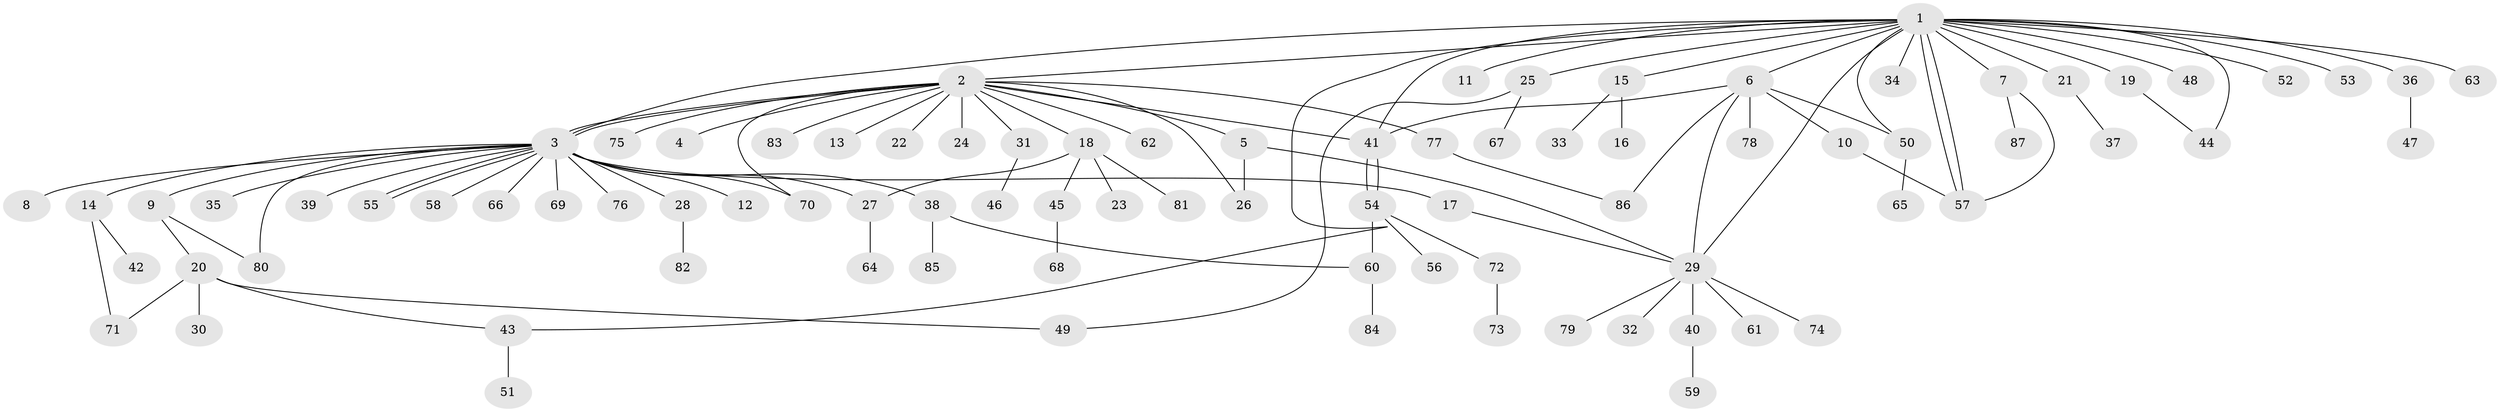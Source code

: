 // coarse degree distribution, {1: 0.5652173913043478, 16: 0.043478260869565216, 4: 0.043478260869565216, 2: 0.2608695652173913, 5: 0.021739130434782608, 7: 0.021739130434782608, 3: 0.021739130434782608, 13: 0.021739130434782608}
// Generated by graph-tools (version 1.1) at 2025/36/03/04/25 23:36:49]
// undirected, 87 vertices, 109 edges
graph export_dot {
  node [color=gray90,style=filled];
  1;
  2;
  3;
  4;
  5;
  6;
  7;
  8;
  9;
  10;
  11;
  12;
  13;
  14;
  15;
  16;
  17;
  18;
  19;
  20;
  21;
  22;
  23;
  24;
  25;
  26;
  27;
  28;
  29;
  30;
  31;
  32;
  33;
  34;
  35;
  36;
  37;
  38;
  39;
  40;
  41;
  42;
  43;
  44;
  45;
  46;
  47;
  48;
  49;
  50;
  51;
  52;
  53;
  54;
  55;
  56;
  57;
  58;
  59;
  60;
  61;
  62;
  63;
  64;
  65;
  66;
  67;
  68;
  69;
  70;
  71;
  72;
  73;
  74;
  75;
  76;
  77;
  78;
  79;
  80;
  81;
  82;
  83;
  84;
  85;
  86;
  87;
  1 -- 2;
  1 -- 3;
  1 -- 6;
  1 -- 7;
  1 -- 11;
  1 -- 15;
  1 -- 19;
  1 -- 21;
  1 -- 25;
  1 -- 29;
  1 -- 34;
  1 -- 36;
  1 -- 41;
  1 -- 43;
  1 -- 44;
  1 -- 48;
  1 -- 50;
  1 -- 52;
  1 -- 53;
  1 -- 57;
  1 -- 57;
  1 -- 63;
  2 -- 3;
  2 -- 3;
  2 -- 4;
  2 -- 5;
  2 -- 13;
  2 -- 18;
  2 -- 22;
  2 -- 24;
  2 -- 26;
  2 -- 31;
  2 -- 41;
  2 -- 62;
  2 -- 70;
  2 -- 75;
  2 -- 77;
  2 -- 83;
  3 -- 8;
  3 -- 9;
  3 -- 12;
  3 -- 14;
  3 -- 17;
  3 -- 27;
  3 -- 28;
  3 -- 35;
  3 -- 38;
  3 -- 39;
  3 -- 55;
  3 -- 55;
  3 -- 58;
  3 -- 66;
  3 -- 69;
  3 -- 70;
  3 -- 76;
  3 -- 80;
  5 -- 26;
  5 -- 29;
  6 -- 10;
  6 -- 29;
  6 -- 41;
  6 -- 50;
  6 -- 78;
  6 -- 86;
  7 -- 57;
  7 -- 87;
  9 -- 20;
  9 -- 80;
  10 -- 57;
  14 -- 42;
  14 -- 71;
  15 -- 16;
  15 -- 33;
  17 -- 29;
  18 -- 23;
  18 -- 27;
  18 -- 45;
  18 -- 81;
  19 -- 44;
  20 -- 30;
  20 -- 43;
  20 -- 49;
  20 -- 71;
  21 -- 37;
  25 -- 49;
  25 -- 67;
  27 -- 64;
  28 -- 82;
  29 -- 32;
  29 -- 40;
  29 -- 61;
  29 -- 74;
  29 -- 79;
  31 -- 46;
  36 -- 47;
  38 -- 60;
  38 -- 85;
  40 -- 59;
  41 -- 54;
  41 -- 54;
  43 -- 51;
  45 -- 68;
  50 -- 65;
  54 -- 56;
  54 -- 60;
  54 -- 72;
  60 -- 84;
  72 -- 73;
  77 -- 86;
}
